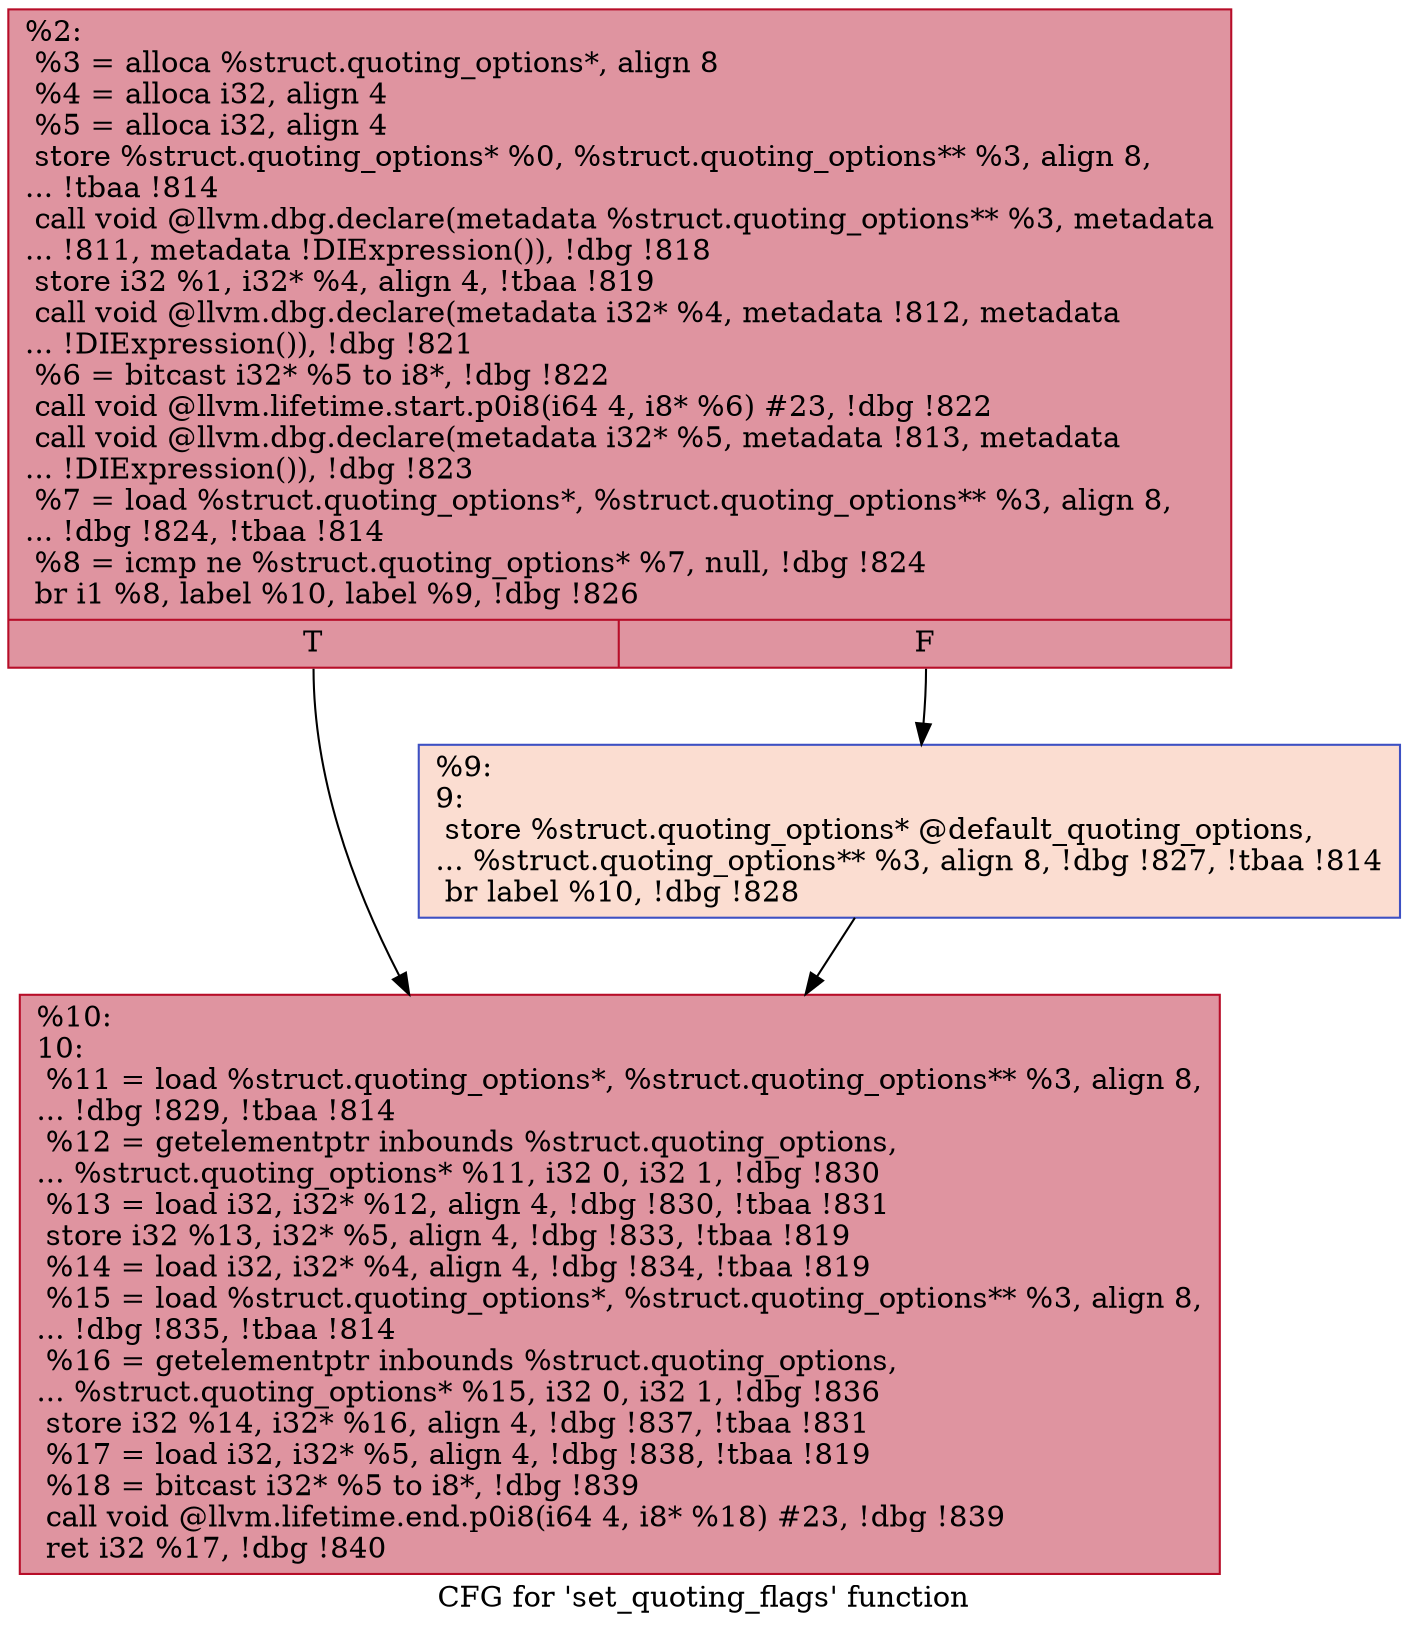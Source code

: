 digraph "CFG for 'set_quoting_flags' function" {
	label="CFG for 'set_quoting_flags' function";

	Node0x823120 [shape=record,color="#b70d28ff", style=filled, fillcolor="#b70d2870",label="{%2:\l  %3 = alloca %struct.quoting_options*, align 8\l  %4 = alloca i32, align 4\l  %5 = alloca i32, align 4\l  store %struct.quoting_options* %0, %struct.quoting_options** %3, align 8,\l... !tbaa !814\l  call void @llvm.dbg.declare(metadata %struct.quoting_options** %3, metadata\l... !811, metadata !DIExpression()), !dbg !818\l  store i32 %1, i32* %4, align 4, !tbaa !819\l  call void @llvm.dbg.declare(metadata i32* %4, metadata !812, metadata\l... !DIExpression()), !dbg !821\l  %6 = bitcast i32* %5 to i8*, !dbg !822\l  call void @llvm.lifetime.start.p0i8(i64 4, i8* %6) #23, !dbg !822\l  call void @llvm.dbg.declare(metadata i32* %5, metadata !813, metadata\l... !DIExpression()), !dbg !823\l  %7 = load %struct.quoting_options*, %struct.quoting_options** %3, align 8,\l... !dbg !824, !tbaa !814\l  %8 = icmp ne %struct.quoting_options* %7, null, !dbg !824\l  br i1 %8, label %10, label %9, !dbg !826\l|{<s0>T|<s1>F}}"];
	Node0x823120:s0 -> Node0x7f18a0;
	Node0x823120:s1 -> Node0x7f1850;
	Node0x7f1850 [shape=record,color="#3d50c3ff", style=filled, fillcolor="#f7b39670",label="{%9:\l9:                                                \l  store %struct.quoting_options* @default_quoting_options,\l... %struct.quoting_options** %3, align 8, !dbg !827, !tbaa !814\l  br label %10, !dbg !828\l}"];
	Node0x7f1850 -> Node0x7f18a0;
	Node0x7f18a0 [shape=record,color="#b70d28ff", style=filled, fillcolor="#b70d2870",label="{%10:\l10:                                               \l  %11 = load %struct.quoting_options*, %struct.quoting_options** %3, align 8,\l... !dbg !829, !tbaa !814\l  %12 = getelementptr inbounds %struct.quoting_options,\l... %struct.quoting_options* %11, i32 0, i32 1, !dbg !830\l  %13 = load i32, i32* %12, align 4, !dbg !830, !tbaa !831\l  store i32 %13, i32* %5, align 4, !dbg !833, !tbaa !819\l  %14 = load i32, i32* %4, align 4, !dbg !834, !tbaa !819\l  %15 = load %struct.quoting_options*, %struct.quoting_options** %3, align 8,\l... !dbg !835, !tbaa !814\l  %16 = getelementptr inbounds %struct.quoting_options,\l... %struct.quoting_options* %15, i32 0, i32 1, !dbg !836\l  store i32 %14, i32* %16, align 4, !dbg !837, !tbaa !831\l  %17 = load i32, i32* %5, align 4, !dbg !838, !tbaa !819\l  %18 = bitcast i32* %5 to i8*, !dbg !839\l  call void @llvm.lifetime.end.p0i8(i64 4, i8* %18) #23, !dbg !839\l  ret i32 %17, !dbg !840\l}"];
}
